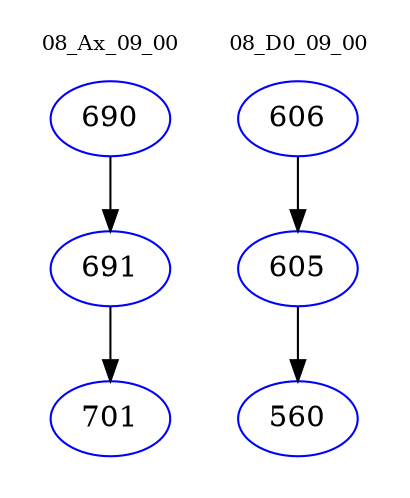digraph{
subgraph cluster_0 {
color = white
label = "08_Ax_09_00";
fontsize=10;
T0_690 [label="690", color="blue"]
T0_690 -> T0_691 [color="black"]
T0_691 [label="691", color="blue"]
T0_691 -> T0_701 [color="black"]
T0_701 [label="701", color="blue"]
}
subgraph cluster_1 {
color = white
label = "08_D0_09_00";
fontsize=10;
T1_606 [label="606", color="blue"]
T1_606 -> T1_605 [color="black"]
T1_605 [label="605", color="blue"]
T1_605 -> T1_560 [color="black"]
T1_560 [label="560", color="blue"]
}
}
